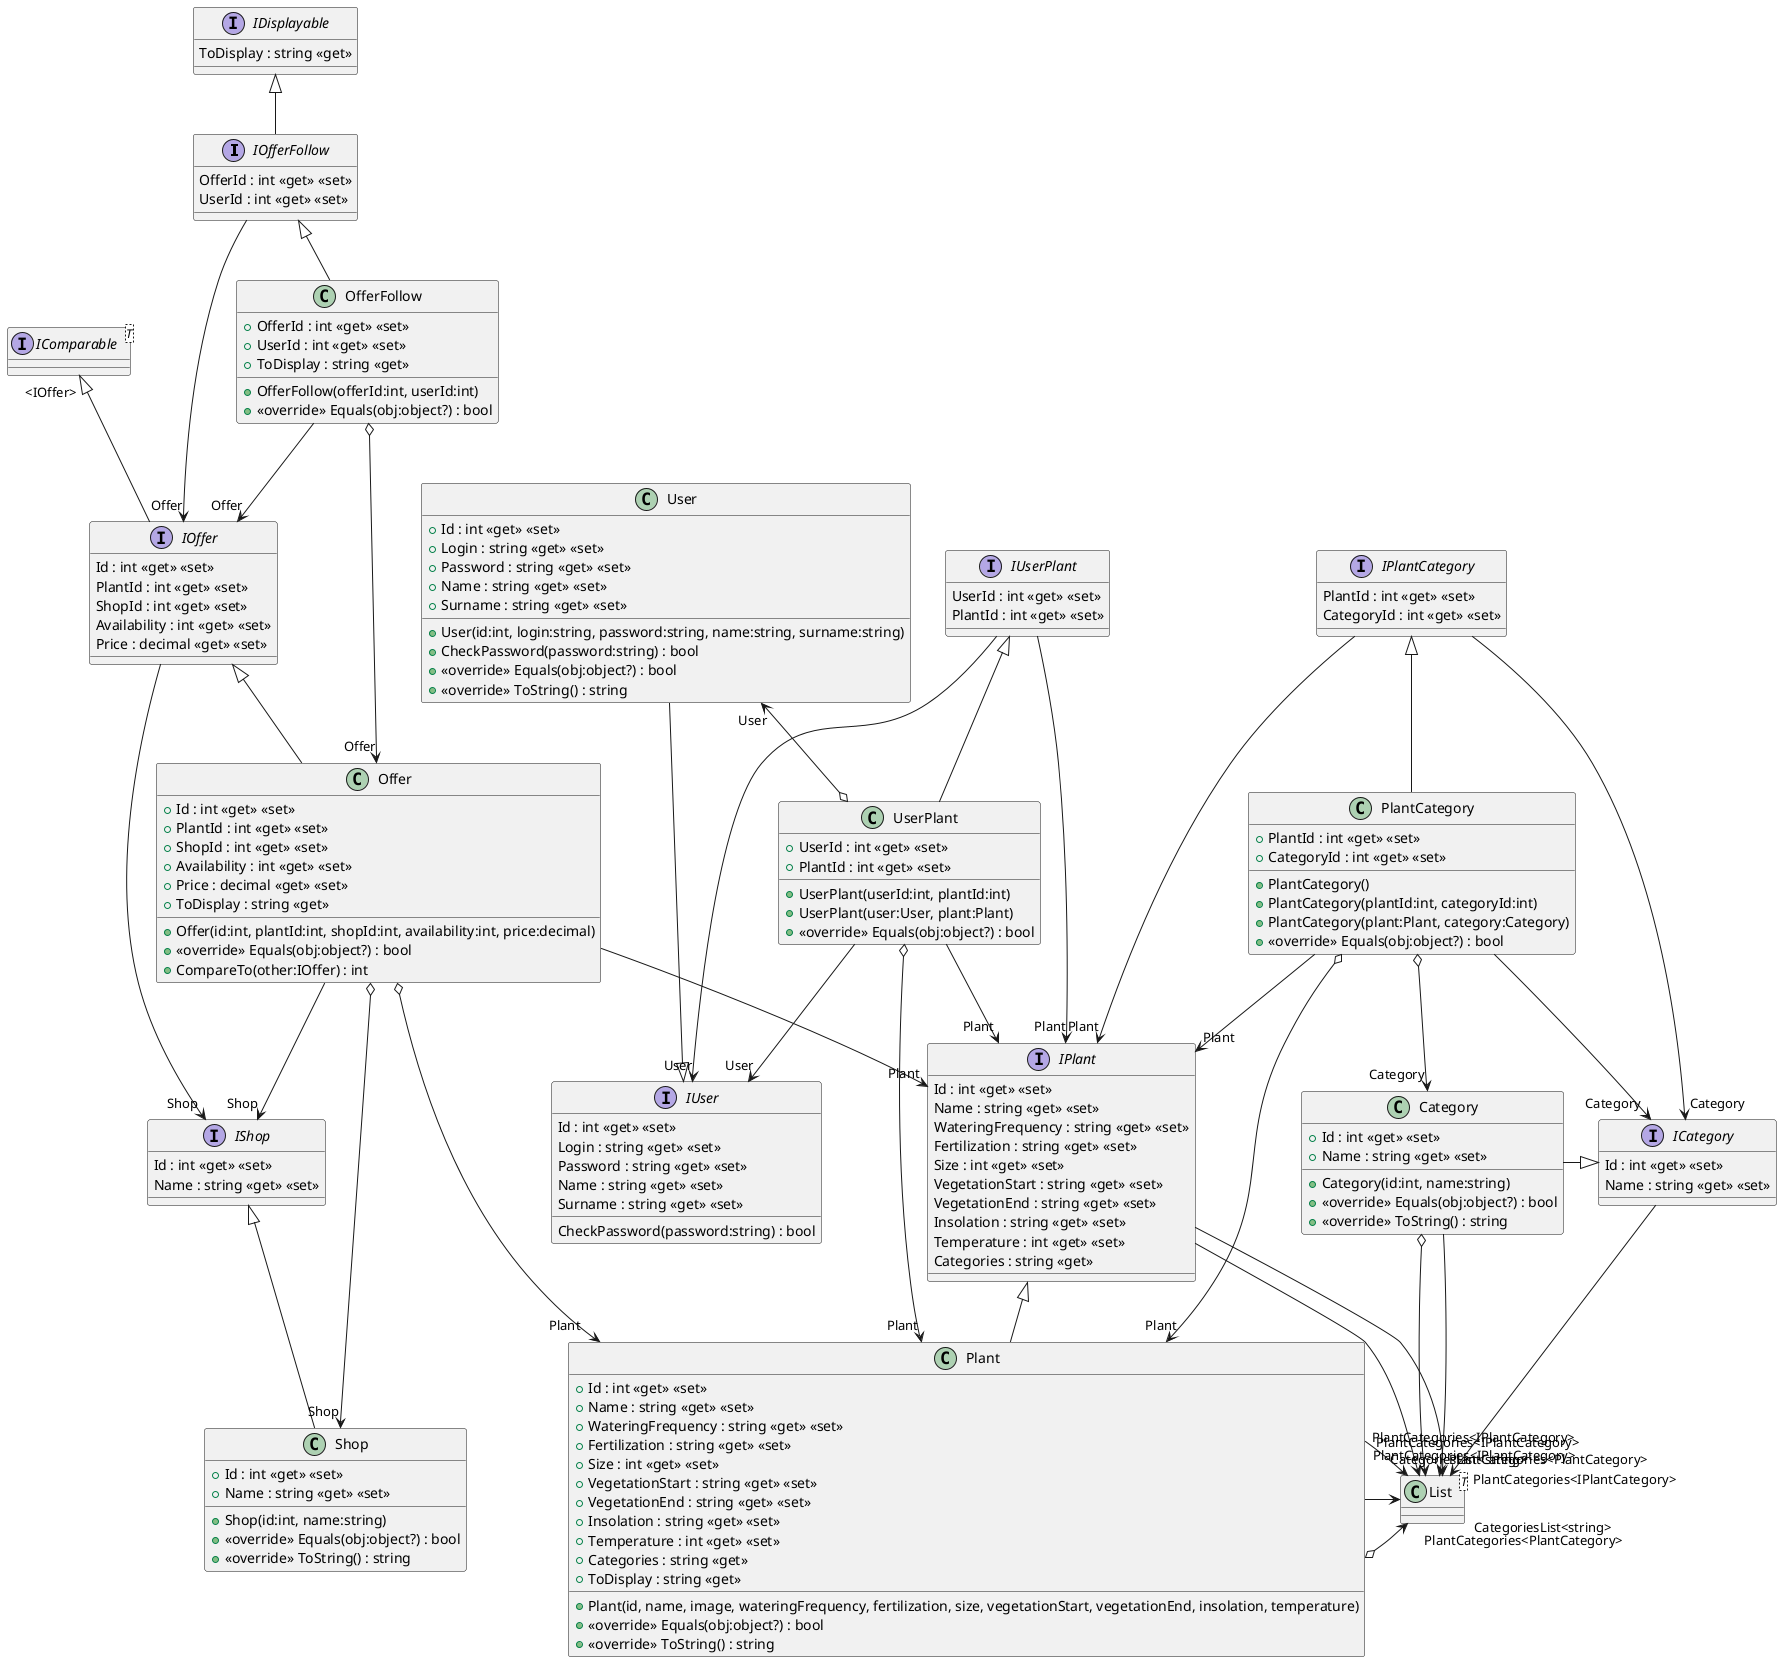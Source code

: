 ﻿@startuml
IOfferFollow <|-- OfferFollow
class OfferFollow {
    + OfferId : int <<get>> <<set>>
    + UserId : int <<get>> <<set>>
    + ToDisplay : string <<get>>
    + OfferFollow(offerId:int, userId:int)
    + <<override>> Equals(obj:object?) : bool
}
OfferFollow o-> "Offer" Offer
OfferFollow --> "Offer" IOffer
class Category {
    + Id : int <<get>> <<set>>
    + Name : string <<get>> <<set>>
    + Category(id:int, name:string)
    + <<override>> Equals(obj:object?) : bool
    + <<override>> ToString() : string
}
ICategory <|-l- Category
Category o-> "PlantCategories<PlantCategory>" "List"
Category --> "PlantCategories<IPlantCategory>" "List"
class PlantCategory {
    + PlantId : int <<get>> <<set>>
    + CategoryId : int <<get>> <<set>>
    + PlantCategory()
    + PlantCategory(plantId:int, categoryId:int)
    + PlantCategory(plant:Plant, category:Category)
    + <<override>> Equals(obj:object?) : bool
}
IPlantCategory <|-- PlantCategory
PlantCategory o-> "Plant" Plant
PlantCategory o-> "Category" Category
PlantCategory --> "Plant" IPlant
PlantCategory --> "Category" ICategory
class Shop {
    + Id : int <<get>> <<set>>
    + Name : string <<get>> <<set>>
    + Shop(id:int, name:string)
    + <<override>> Equals(obj:object?) : bool
    + <<override>> ToString() : string
}
IShop <|-- Shop
interface IShop {
    Id : int <<get>> <<set>>
    Name : string <<get>> <<set>>
}
IOffer --> "Shop" IShop
class Offer {
    + Id : int <<get>> <<set>>
    + PlantId : int <<get>> <<set>>
    + ShopId : int <<get>> <<set>>
    + Availability : int <<get>> <<set>>
    + Price : decimal <<get>> <<set>>
    + ToDisplay : string <<get>>
    + Offer(id:int, plantId:int, shopId:int, availability:int, price:decimal)
    + <<override>> Equals(obj:object?) : bool
    + CompareTo(other:IOffer) : int
}
interface "IComparable"<T> {
}
"IComparable" "<IOffer>" <|-- IOffer
IOffer <|-- Offer
interface IOffer {
    Id : int <<get>> <<set>>
    PlantId : int <<get>> <<set>>
    ShopId : int <<get>> <<set>>
    Availability : int <<get>> <<set>>
    Price : decimal <<get>> <<set>>
}
Offer o-> "Plant" Plant
Offer o-> "Shop" Shop
Offer --> "Plant" IPlant
Offer --> "Shop" IShop
interface ICategory {
    Id : int <<get>> <<set>>
    Name : string <<get>> <<set>>
}
class "List"<T> {
}
ICategory --> "PlantCategories<IPlantCategory>" "List"
interface IPlantCategory {
    PlantId : int <<get>> <<set>>
    CategoryId : int <<get>> <<set>>
}
IPlantCategory --> "Plant" IPlant
IPlantCategory --> "Category" ICategory
interface IOfferFollow {
    OfferId : int <<get>> <<set>>
    UserId : int <<get>> <<set>>
}
IOfferFollow --> "Offer" IOffer
IDisplayable <|-- IOfferFollow
interface IDisplayable {
    ToDisplay : string <<get>>
}
interface IPlant {
    Id : int <<get>> <<set>>
    Name : string <<get>> <<set>>
    WateringFrequency : string <<get>> <<set>>
    Fertilization : string <<get>> <<set>>
    Size : int <<get>> <<set>>
    VegetationStart : string <<get>> <<set>>
    VegetationEnd : string <<get>> <<set>>
    Insolation : string <<get>> <<set>>
    Temperature : int <<get>> <<set>>
    Categories : string <<get>>
}
IPlant --> "PlantCategories<IPlantCategory>" "List"
IPlant --> "CategoriesList<string>" "List"
class Plant {
    + Id : int <<get>> <<set>>
    + Name : string <<get>> <<set>>
    + WateringFrequency : string <<get>> <<set>>
    + Fertilization : string <<get>> <<set>>
    + Size : int <<get>> <<set>>
    + VegetationStart : string <<get>> <<set>>
    + VegetationEnd : string <<get>> <<set>>
    + Insolation : string <<get>> <<set>>
    + Temperature : int <<get>> <<set>>
    + Categories : string <<get>>
    + ToDisplay : string <<get>>
    + Plant(id, name, image, wateringFrequency, fertilization, size, vegetationStart, vegetationEnd, insolation, temperature)
    + <<override>> Equals(obj:object?) : bool
    + <<override>> ToString() : string
}
IPlant <|-- Plant
Plant o-> "PlantCategories<PlantCategory>" "List"
Plant --> "CategoriesList<string>" "List"
Plant --> "PlantCategories<IPlantCategory>" "List"
class UserPlant {
    + UserId : int <<get>> <<set>>
    + PlantId : int <<get>> <<set>>
    + UserPlant(userId:int, plantId:int)
    + UserPlant(user:User, plant:Plant)
    + <<override>> Equals(obj:object?) : bool
}
UserPlant o-u-> "User" User
UserPlant o-> "Plant" Plant
UserPlant --> "User" IUser
UserPlant --> "Plant" IPlant
IUserPlant <|-- UserPlant
IUser <|-- User
class User {
    + Id : int <<get>> <<set>>
    + Login : string <<get>> <<set>>
    + Password : string <<get>> <<set>>
    + Name : string <<get>> <<set>>
    + Surname : string <<get>> <<set>>
    + User(id:int, login:string, password:string, name:string, surname:string)
    + CheckPassword(password:string) : bool
    + <<override>> Equals(obj:object?) : bool
    + <<override>> ToString() : string
}
interface IUserPlant {
    UserId : int <<get>> <<set>>
    PlantId : int <<get>> <<set>>
}
IUserPlant --> "Plant" IPlant
IUserPlant --> "User" IUser
interface IUser {
    Id : int <<get>> <<set>>
    Login : string <<get>> <<set>>
    Password : string <<get>> <<set>>
    Name : string <<get>> <<set>>
    Surname : string <<get>> <<set>>
    CheckPassword(password:string) : bool
}
@enduml